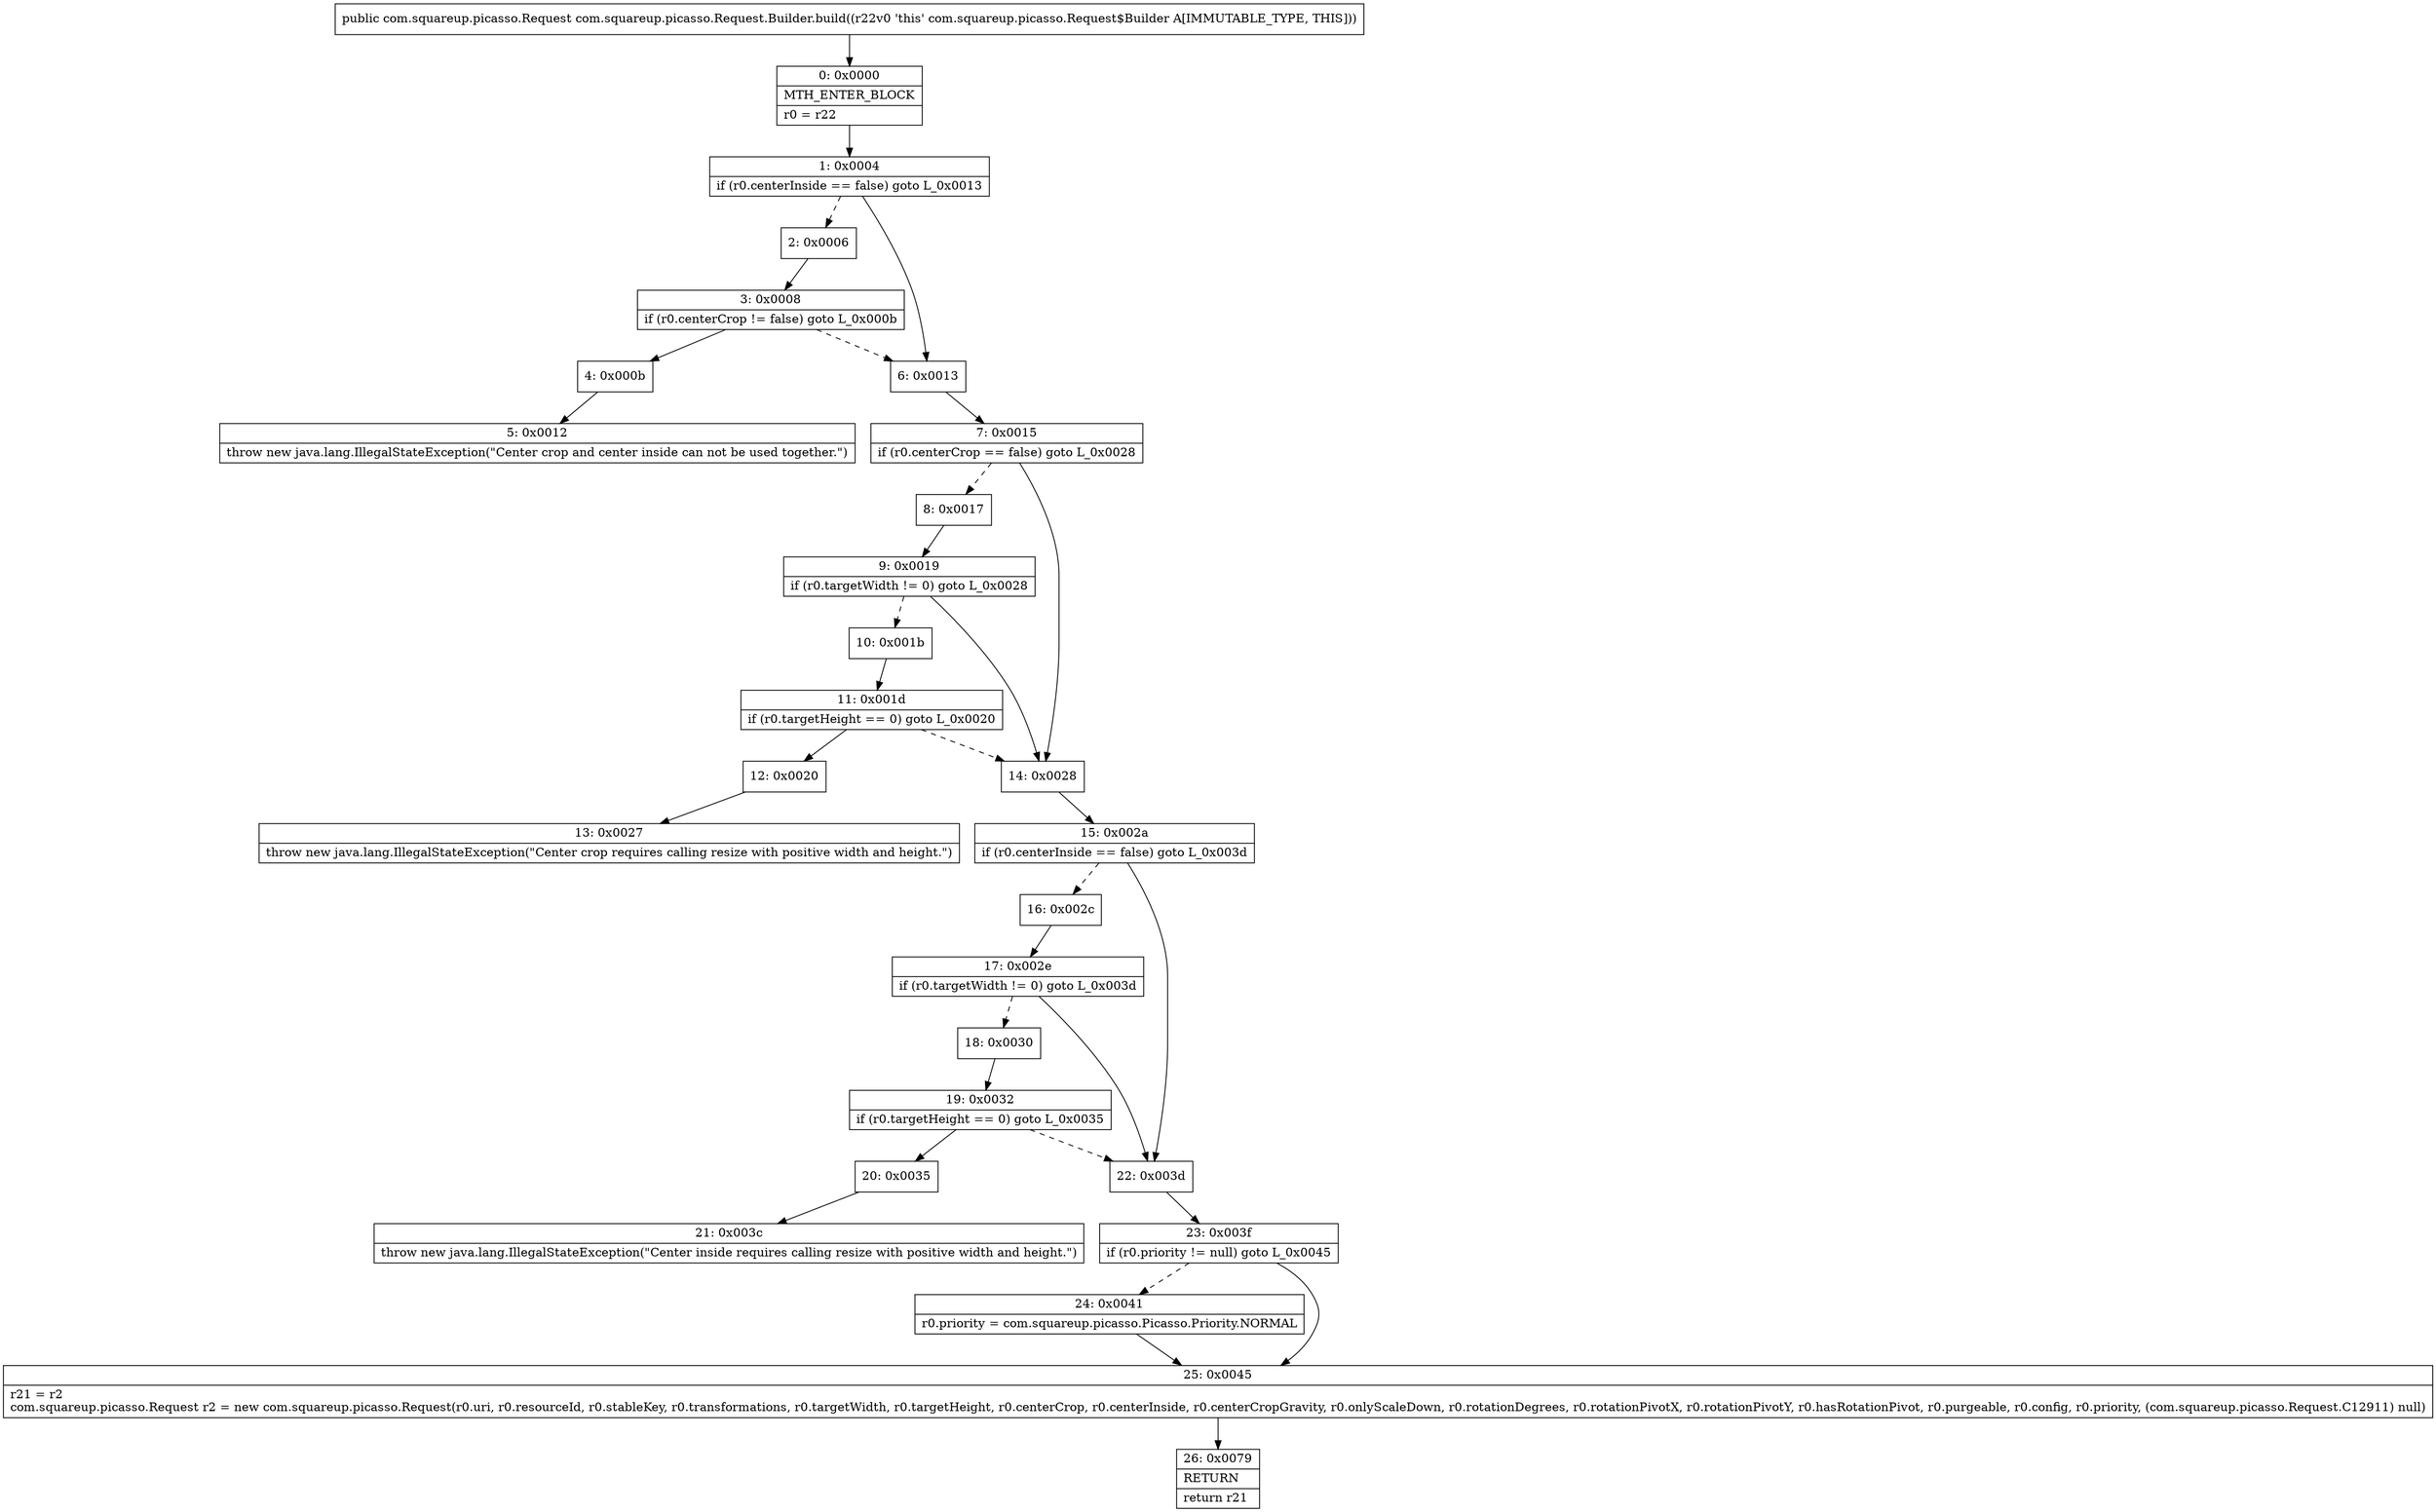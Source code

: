 digraph "CFG forcom.squareup.picasso.Request.Builder.build()Lcom\/squareup\/picasso\/Request;" {
Node_0 [shape=record,label="{0\:\ 0x0000|MTH_ENTER_BLOCK\l|r0 = r22\l}"];
Node_1 [shape=record,label="{1\:\ 0x0004|if (r0.centerInside == false) goto L_0x0013\l}"];
Node_2 [shape=record,label="{2\:\ 0x0006}"];
Node_3 [shape=record,label="{3\:\ 0x0008|if (r0.centerCrop != false) goto L_0x000b\l}"];
Node_4 [shape=record,label="{4\:\ 0x000b}"];
Node_5 [shape=record,label="{5\:\ 0x0012|throw new java.lang.IllegalStateException(\"Center crop and center inside can not be used together.\")\l}"];
Node_6 [shape=record,label="{6\:\ 0x0013}"];
Node_7 [shape=record,label="{7\:\ 0x0015|if (r0.centerCrop == false) goto L_0x0028\l}"];
Node_8 [shape=record,label="{8\:\ 0x0017}"];
Node_9 [shape=record,label="{9\:\ 0x0019|if (r0.targetWidth != 0) goto L_0x0028\l}"];
Node_10 [shape=record,label="{10\:\ 0x001b}"];
Node_11 [shape=record,label="{11\:\ 0x001d|if (r0.targetHeight == 0) goto L_0x0020\l}"];
Node_12 [shape=record,label="{12\:\ 0x0020}"];
Node_13 [shape=record,label="{13\:\ 0x0027|throw new java.lang.IllegalStateException(\"Center crop requires calling resize with positive width and height.\")\l}"];
Node_14 [shape=record,label="{14\:\ 0x0028}"];
Node_15 [shape=record,label="{15\:\ 0x002a|if (r0.centerInside == false) goto L_0x003d\l}"];
Node_16 [shape=record,label="{16\:\ 0x002c}"];
Node_17 [shape=record,label="{17\:\ 0x002e|if (r0.targetWidth != 0) goto L_0x003d\l}"];
Node_18 [shape=record,label="{18\:\ 0x0030}"];
Node_19 [shape=record,label="{19\:\ 0x0032|if (r0.targetHeight == 0) goto L_0x0035\l}"];
Node_20 [shape=record,label="{20\:\ 0x0035}"];
Node_21 [shape=record,label="{21\:\ 0x003c|throw new java.lang.IllegalStateException(\"Center inside requires calling resize with positive width and height.\")\l}"];
Node_22 [shape=record,label="{22\:\ 0x003d}"];
Node_23 [shape=record,label="{23\:\ 0x003f|if (r0.priority != null) goto L_0x0045\l}"];
Node_24 [shape=record,label="{24\:\ 0x0041|r0.priority = com.squareup.picasso.Picasso.Priority.NORMAL\l}"];
Node_25 [shape=record,label="{25\:\ 0x0045|r21 = r2\lcom.squareup.picasso.Request r2 = new com.squareup.picasso.Request(r0.uri, r0.resourceId, r0.stableKey, r0.transformations, r0.targetWidth, r0.targetHeight, r0.centerCrop, r0.centerInside, r0.centerCropGravity, r0.onlyScaleDown, r0.rotationDegrees, r0.rotationPivotX, r0.rotationPivotY, r0.hasRotationPivot, r0.purgeable, r0.config, r0.priority, (com.squareup.picasso.Request.C12911) null)\l}"];
Node_26 [shape=record,label="{26\:\ 0x0079|RETURN\l|return r21\l}"];
MethodNode[shape=record,label="{public com.squareup.picasso.Request com.squareup.picasso.Request.Builder.build((r22v0 'this' com.squareup.picasso.Request$Builder A[IMMUTABLE_TYPE, THIS])) }"];
MethodNode -> Node_0;
Node_0 -> Node_1;
Node_1 -> Node_2[style=dashed];
Node_1 -> Node_6;
Node_2 -> Node_3;
Node_3 -> Node_4;
Node_3 -> Node_6[style=dashed];
Node_4 -> Node_5;
Node_6 -> Node_7;
Node_7 -> Node_8[style=dashed];
Node_7 -> Node_14;
Node_8 -> Node_9;
Node_9 -> Node_10[style=dashed];
Node_9 -> Node_14;
Node_10 -> Node_11;
Node_11 -> Node_12;
Node_11 -> Node_14[style=dashed];
Node_12 -> Node_13;
Node_14 -> Node_15;
Node_15 -> Node_16[style=dashed];
Node_15 -> Node_22;
Node_16 -> Node_17;
Node_17 -> Node_18[style=dashed];
Node_17 -> Node_22;
Node_18 -> Node_19;
Node_19 -> Node_20;
Node_19 -> Node_22[style=dashed];
Node_20 -> Node_21;
Node_22 -> Node_23;
Node_23 -> Node_24[style=dashed];
Node_23 -> Node_25;
Node_24 -> Node_25;
Node_25 -> Node_26;
}

